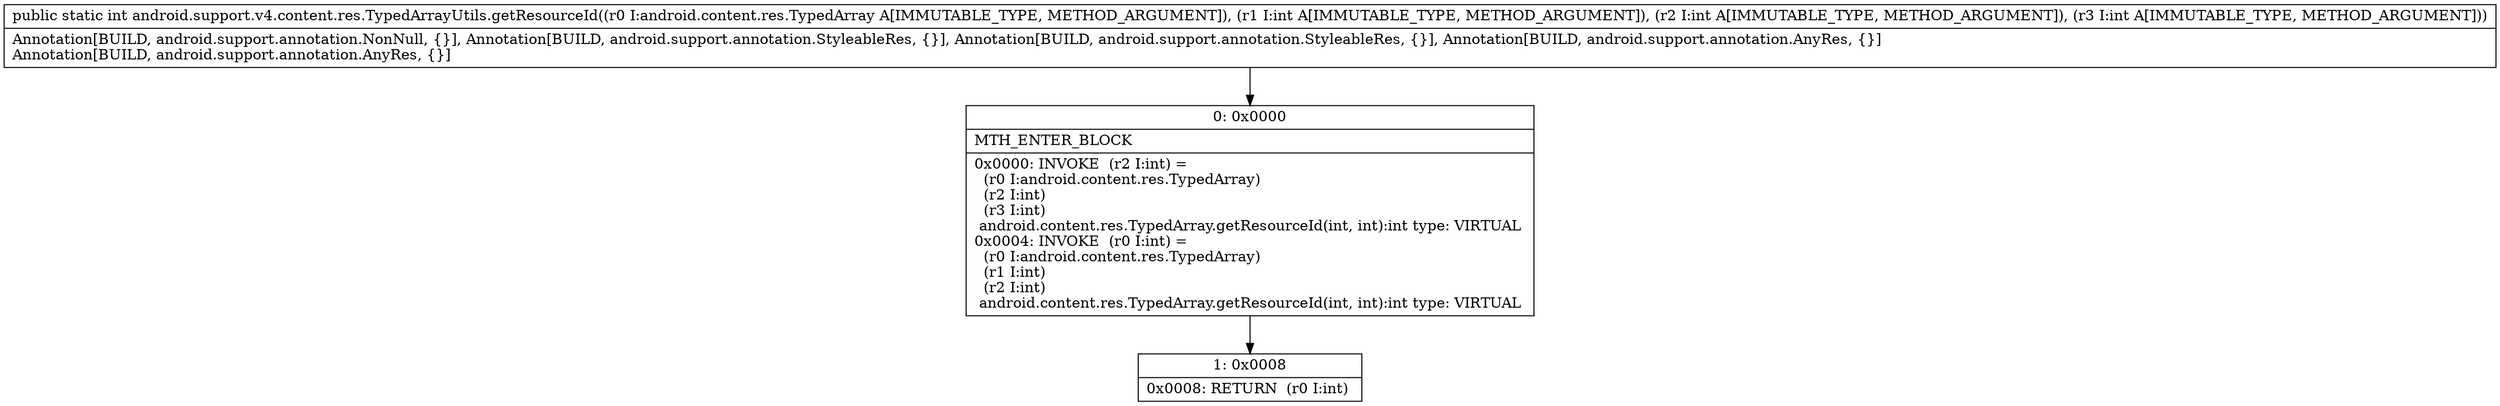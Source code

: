 digraph "CFG forandroid.support.v4.content.res.TypedArrayUtils.getResourceId(Landroid\/content\/res\/TypedArray;III)I" {
Node_0 [shape=record,label="{0\:\ 0x0000|MTH_ENTER_BLOCK\l|0x0000: INVOKE  (r2 I:int) = \l  (r0 I:android.content.res.TypedArray)\l  (r2 I:int)\l  (r3 I:int)\l android.content.res.TypedArray.getResourceId(int, int):int type: VIRTUAL \l0x0004: INVOKE  (r0 I:int) = \l  (r0 I:android.content.res.TypedArray)\l  (r1 I:int)\l  (r2 I:int)\l android.content.res.TypedArray.getResourceId(int, int):int type: VIRTUAL \l}"];
Node_1 [shape=record,label="{1\:\ 0x0008|0x0008: RETURN  (r0 I:int) \l}"];
MethodNode[shape=record,label="{public static int android.support.v4.content.res.TypedArrayUtils.getResourceId((r0 I:android.content.res.TypedArray A[IMMUTABLE_TYPE, METHOD_ARGUMENT]), (r1 I:int A[IMMUTABLE_TYPE, METHOD_ARGUMENT]), (r2 I:int A[IMMUTABLE_TYPE, METHOD_ARGUMENT]), (r3 I:int A[IMMUTABLE_TYPE, METHOD_ARGUMENT]))  | Annotation[BUILD, android.support.annotation.NonNull, \{\}], Annotation[BUILD, android.support.annotation.StyleableRes, \{\}], Annotation[BUILD, android.support.annotation.StyleableRes, \{\}], Annotation[BUILD, android.support.annotation.AnyRes, \{\}]\lAnnotation[BUILD, android.support.annotation.AnyRes, \{\}]\l}"];
MethodNode -> Node_0;
Node_0 -> Node_1;
}

